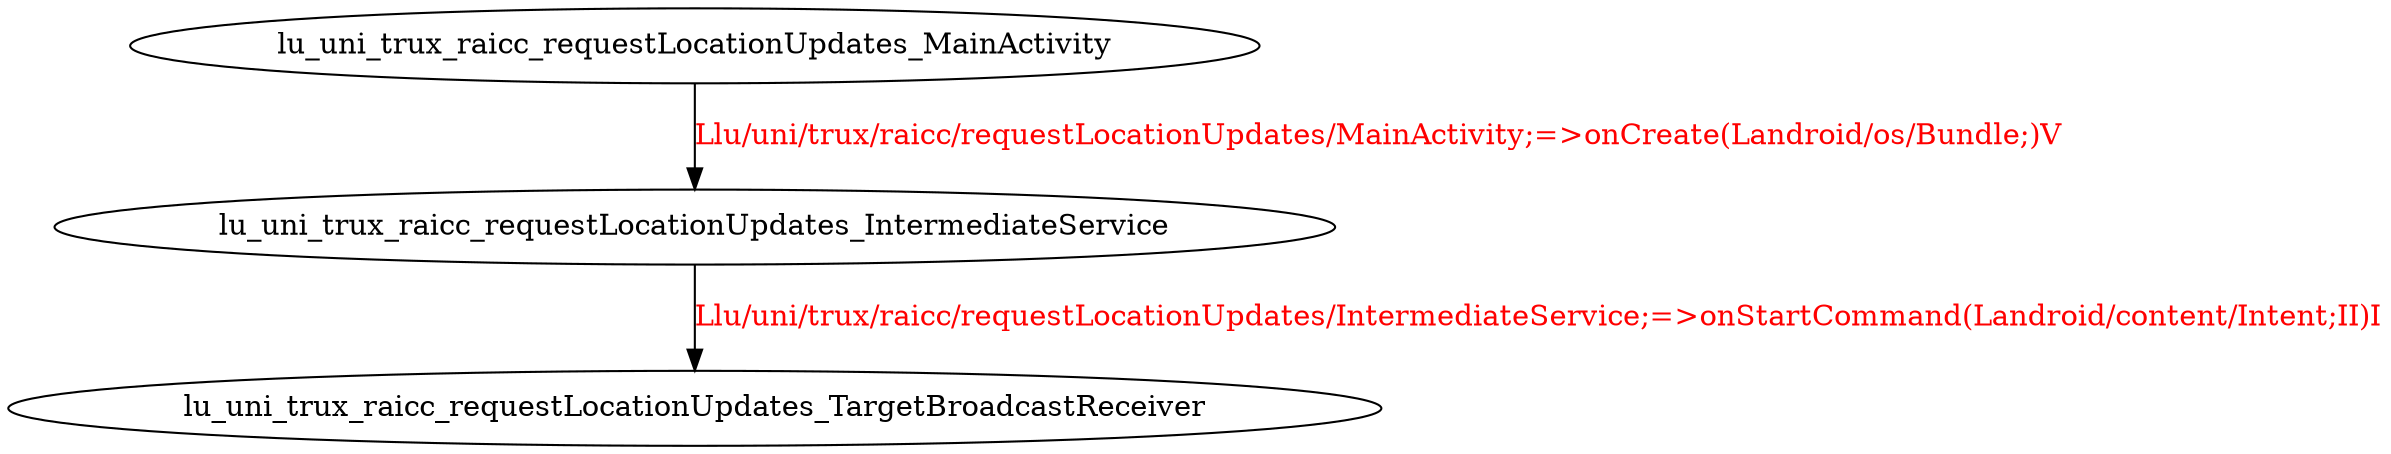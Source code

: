 digraph G {
lu_uni_trux_raicc_requestLocationUpdates_MainActivity -> lu_uni_trux_raicc_requestLocationUpdates_IntermediateService [label="Llu/uni/trux/raicc/requestLocationUpdates/MainActivity;=>onCreate(Landroid/os/Bundle;)V", fontcolor="red"];
lu_uni_trux_raicc_requestLocationUpdates_IntermediateService -> lu_uni_trux_raicc_requestLocationUpdates_TargetBroadcastReceiver [label="Llu/uni/trux/raicc/requestLocationUpdates/IntermediateService;=>onStartCommand(Landroid/content/Intent;II)I", fontcolor="red"];
}
